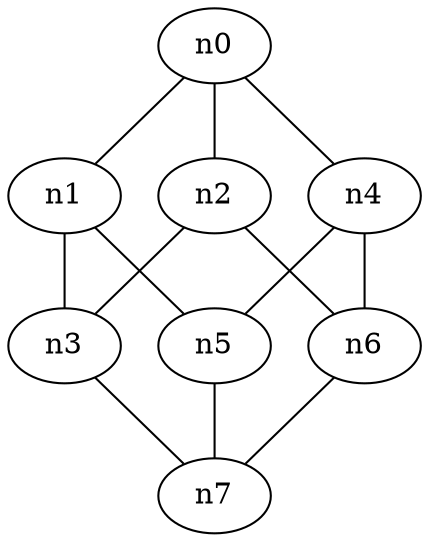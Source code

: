 strict graph "" {
	graph [edge_default="{}",
		node_default="{}"
	];
	node [label="\N"];
	n0	 [dim3pos="-0.057491102383628596,0.0021352433467088446,-0.9983437353349625",
		pos="3.104469302710511,3.0840301298580344"];
	n1	 [dim3pos="-0.049773096908516015,0.5309187708142923,-0.8459597494096137",
		pos="-1.4773205498752706,3.7040265522398337"];
	n0 -- n1	 [id=e2];
	n2	 [dim3pos="0.32249882824959875,-0.9424366106092491,0.08836142122547806",
		pos="-1.2410899413881704,1.4823195158429796"];
	n0 -- n2	 [id=e1];
	n4	 [dim3pos="0.006161595299344637,0.4069880173806025,0.9134127152891914",
		pos="4.697250636389569,-0.41920526042421136"];
	n0 -- n4	 [id=e0];
	n3	 [dim3pos="0.11138257872230513,0.32927147454446004,0.9376429049528858",
		pos="1.2446095979688607,6.638195617639782"];
	n1 -- n3	 [id=e4];
	n5	 [dim3pos="0.9101826593371976,-0.41157174318236933,0.046650046684784896",
		pos="2.7169224388336346,4.759055963841675"];
	n1 -- n5	 [id=e3];
	n2 -- n3	 [id=e6];
	n6	 [dim3pos="-0.16533978896894785,0.2670197675384907,-0.9494014945887721",
		pos="2.1252170896369145,2.8221210283077975"];
	n2 -- n6	 [id=e5];
	n7	 [dim3pos="0.4729990333349904,0.057960276690747034,-0.8791544351193917",
		pos="3.2635226307942884,3.638304089851896"];
	n3 -- n7	 [id=e7];
	n4 -- n5	 [id=e9];
	n4 -- n6	 [id=e8];
	n5 -- n7	 [id=e10];
	n6 -- n7	 [id=e11];
}
